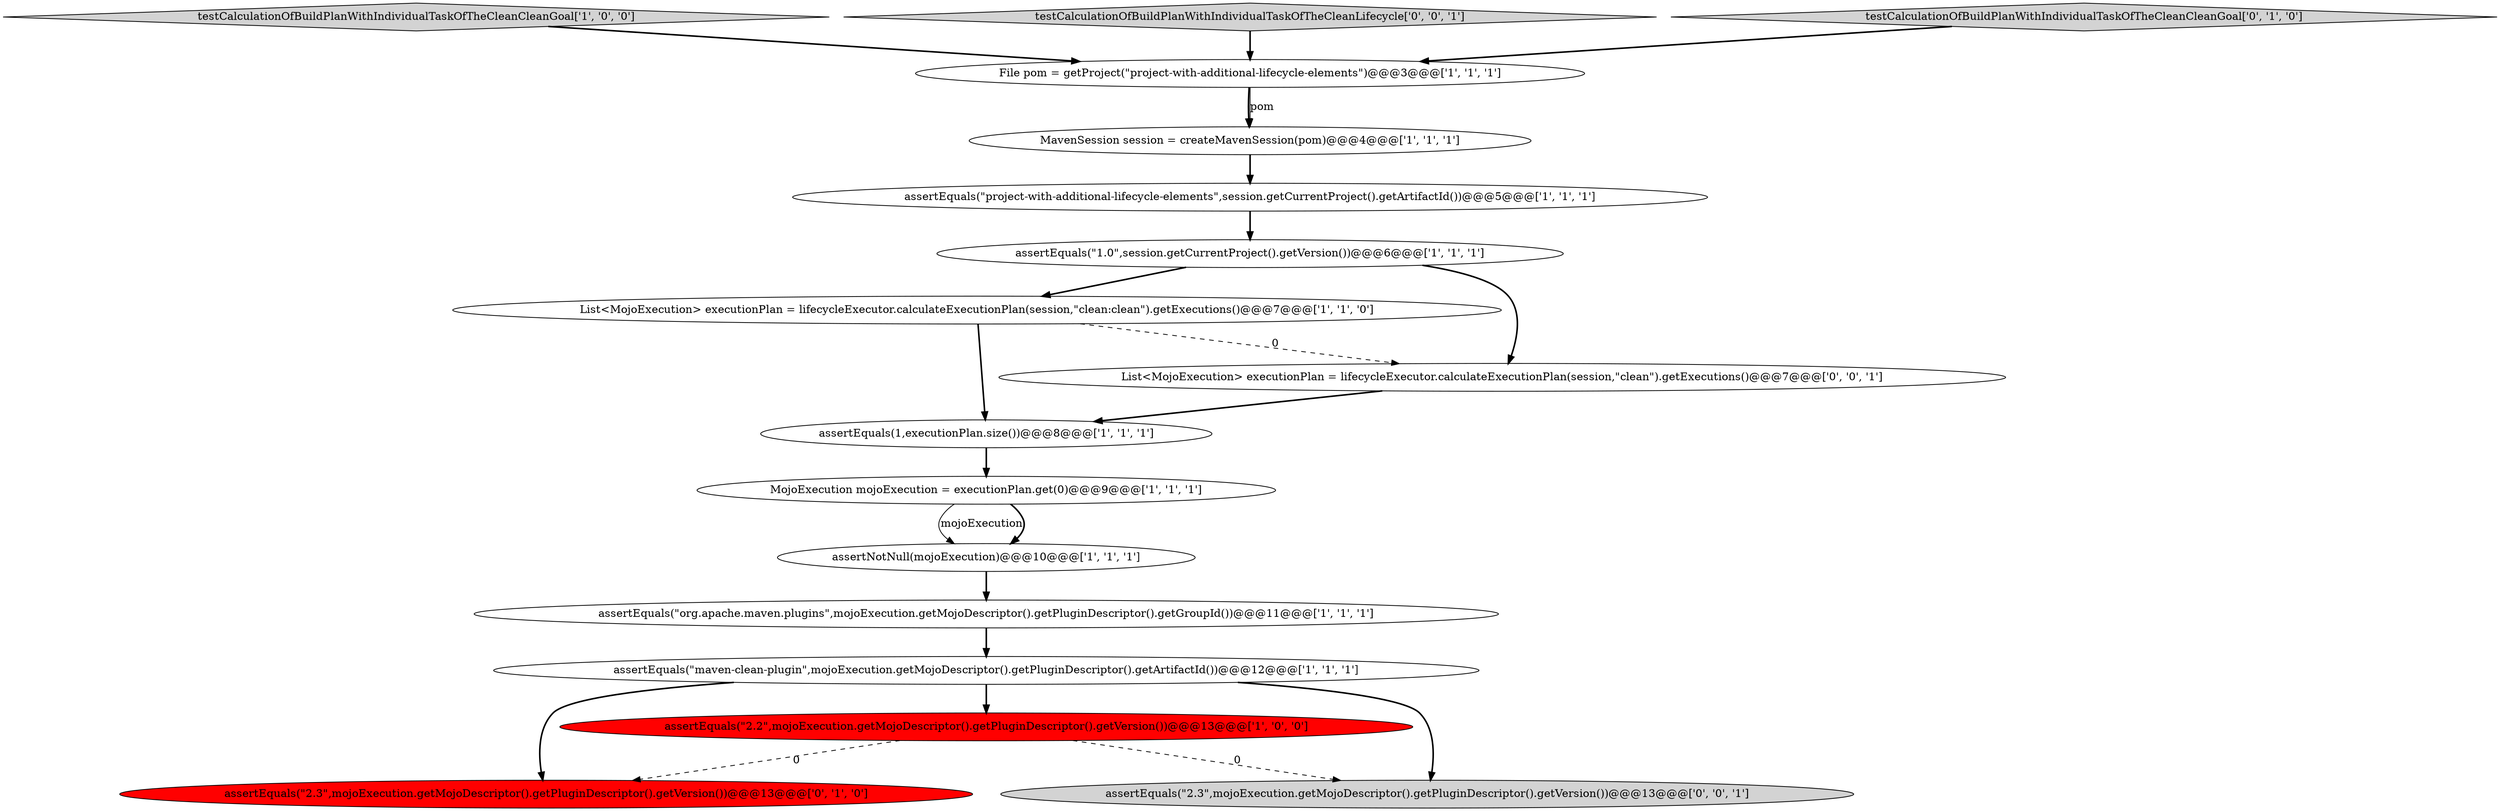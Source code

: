 digraph {
2 [style = filled, label = "List<MojoExecution> executionPlan = lifecycleExecutor.calculateExecutionPlan(session,\"clean:clean\").getExecutions()@@@7@@@['1', '1', '0']", fillcolor = white, shape = ellipse image = "AAA0AAABBB1BBB"];
5 [style = filled, label = "MavenSession session = createMavenSession(pom)@@@4@@@['1', '1', '1']", fillcolor = white, shape = ellipse image = "AAA0AAABBB1BBB"];
6 [style = filled, label = "assertEquals(\"project-with-additional-lifecycle-elements\",session.getCurrentProject().getArtifactId())@@@5@@@['1', '1', '1']", fillcolor = white, shape = ellipse image = "AAA0AAABBB1BBB"];
0 [style = filled, label = "assertNotNull(mojoExecution)@@@10@@@['1', '1', '1']", fillcolor = white, shape = ellipse image = "AAA0AAABBB1BBB"];
7 [style = filled, label = "assertEquals(\"1.0\",session.getCurrentProject().getVersion())@@@6@@@['1', '1', '1']", fillcolor = white, shape = ellipse image = "AAA0AAABBB1BBB"];
8 [style = filled, label = "assertEquals(\"org.apache.maven.plugins\",mojoExecution.getMojoDescriptor().getPluginDescriptor().getGroupId())@@@11@@@['1', '1', '1']", fillcolor = white, shape = ellipse image = "AAA0AAABBB1BBB"];
10 [style = filled, label = "assertEquals(\"2.2\",mojoExecution.getMojoDescriptor().getPluginDescriptor().getVersion())@@@13@@@['1', '0', '0']", fillcolor = red, shape = ellipse image = "AAA1AAABBB1BBB"];
1 [style = filled, label = "assertEquals(1,executionPlan.size())@@@8@@@['1', '1', '1']", fillcolor = white, shape = ellipse image = "AAA0AAABBB1BBB"];
4 [style = filled, label = "assertEquals(\"maven-clean-plugin\",mojoExecution.getMojoDescriptor().getPluginDescriptor().getArtifactId())@@@12@@@['1', '1', '1']", fillcolor = white, shape = ellipse image = "AAA0AAABBB1BBB"];
3 [style = filled, label = "MojoExecution mojoExecution = executionPlan.get(0)@@@9@@@['1', '1', '1']", fillcolor = white, shape = ellipse image = "AAA0AAABBB1BBB"];
9 [style = filled, label = "testCalculationOfBuildPlanWithIndividualTaskOfTheCleanCleanGoal['1', '0', '0']", fillcolor = lightgray, shape = diamond image = "AAA0AAABBB1BBB"];
16 [style = filled, label = "testCalculationOfBuildPlanWithIndividualTaskOfTheCleanLifecycle['0', '0', '1']", fillcolor = lightgray, shape = diamond image = "AAA0AAABBB3BBB"];
11 [style = filled, label = "File pom = getProject(\"project-with-additional-lifecycle-elements\")@@@3@@@['1', '1', '1']", fillcolor = white, shape = ellipse image = "AAA0AAABBB1BBB"];
13 [style = filled, label = "assertEquals(\"2.3\",mojoExecution.getMojoDescriptor().getPluginDescriptor().getVersion())@@@13@@@['0', '1', '0']", fillcolor = red, shape = ellipse image = "AAA1AAABBB2BBB"];
15 [style = filled, label = "List<MojoExecution> executionPlan = lifecycleExecutor.calculateExecutionPlan(session,\"clean\").getExecutions()@@@7@@@['0', '0', '1']", fillcolor = white, shape = ellipse image = "AAA0AAABBB3BBB"];
14 [style = filled, label = "assertEquals(\"2.3\",mojoExecution.getMojoDescriptor().getPluginDescriptor().getVersion())@@@13@@@['0', '0', '1']", fillcolor = lightgray, shape = ellipse image = "AAA0AAABBB3BBB"];
12 [style = filled, label = "testCalculationOfBuildPlanWithIndividualTaskOfTheCleanCleanGoal['0', '1', '0']", fillcolor = lightgray, shape = diamond image = "AAA0AAABBB2BBB"];
4->10 [style = bold, label=""];
4->14 [style = bold, label=""];
16->11 [style = bold, label=""];
9->11 [style = bold, label=""];
3->0 [style = solid, label="mojoExecution"];
2->1 [style = bold, label=""];
4->13 [style = bold, label=""];
12->11 [style = bold, label=""];
1->3 [style = bold, label=""];
10->13 [style = dashed, label="0"];
3->0 [style = bold, label=""];
2->15 [style = dashed, label="0"];
11->5 [style = bold, label=""];
5->6 [style = bold, label=""];
7->2 [style = bold, label=""];
0->8 [style = bold, label=""];
7->15 [style = bold, label=""];
8->4 [style = bold, label=""];
6->7 [style = bold, label=""];
11->5 [style = solid, label="pom"];
10->14 [style = dashed, label="0"];
15->1 [style = bold, label=""];
}
